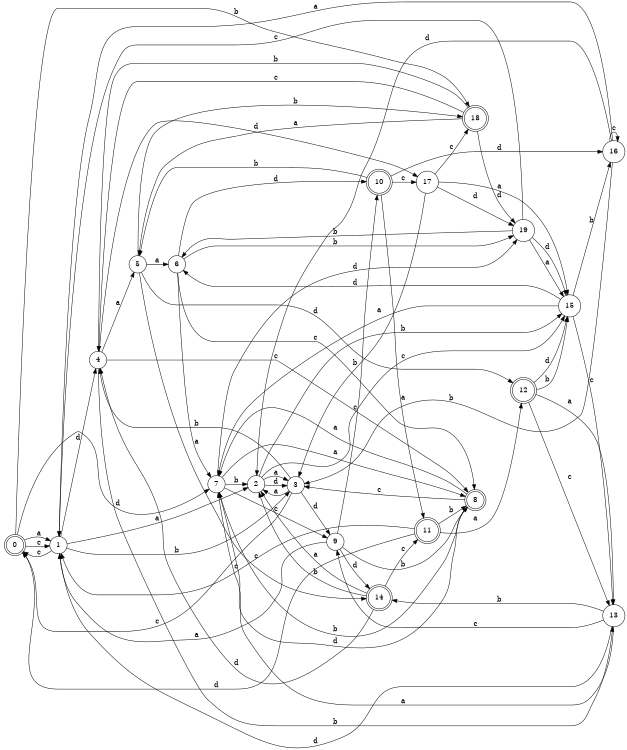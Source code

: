 digraph n16_2 {
__start0 [label="" shape="none"];

rankdir=LR;
size="8,5";

s0 [style="rounded,filled", color="black", fillcolor="white" shape="doublecircle", label="0"];
s1 [style="filled", color="black", fillcolor="white" shape="circle", label="1"];
s2 [style="filled", color="black", fillcolor="white" shape="circle", label="2"];
s3 [style="filled", color="black", fillcolor="white" shape="circle", label="3"];
s4 [style="filled", color="black", fillcolor="white" shape="circle", label="4"];
s5 [style="filled", color="black", fillcolor="white" shape="circle", label="5"];
s6 [style="filled", color="black", fillcolor="white" shape="circle", label="6"];
s7 [style="filled", color="black", fillcolor="white" shape="circle", label="7"];
s8 [style="rounded,filled", color="black", fillcolor="white" shape="doublecircle", label="8"];
s9 [style="filled", color="black", fillcolor="white" shape="circle", label="9"];
s10 [style="rounded,filled", color="black", fillcolor="white" shape="doublecircle", label="10"];
s11 [style="rounded,filled", color="black", fillcolor="white" shape="doublecircle", label="11"];
s12 [style="rounded,filled", color="black", fillcolor="white" shape="doublecircle", label="12"];
s13 [style="filled", color="black", fillcolor="white" shape="circle", label="13"];
s14 [style="rounded,filled", color="black", fillcolor="white" shape="doublecircle", label="14"];
s15 [style="filled", color="black", fillcolor="white" shape="circle", label="15"];
s16 [style="filled", color="black", fillcolor="white" shape="circle", label="16"];
s17 [style="filled", color="black", fillcolor="white" shape="circle", label="17"];
s18 [style="rounded,filled", color="black", fillcolor="white" shape="doublecircle", label="18"];
s19 [style="filled", color="black", fillcolor="white" shape="circle", label="19"];
s0 -> s1 [label="a"];
s0 -> s18 [label="b"];
s0 -> s1 [label="c"];
s0 -> s7 [label="d"];
s1 -> s2 [label="a"];
s1 -> s3 [label="b"];
s1 -> s0 [label="c"];
s1 -> s4 [label="d"];
s2 -> s3 [label="a"];
s2 -> s15 [label="b"];
s2 -> s15 [label="c"];
s2 -> s3 [label="d"];
s3 -> s2 [label="a"];
s3 -> s4 [label="b"];
s3 -> s0 [label="c"];
s3 -> s9 [label="d"];
s4 -> s5 [label="a"];
s4 -> s13 [label="b"];
s4 -> s8 [label="c"];
s4 -> s17 [label="d"];
s5 -> s6 [label="a"];
s5 -> s18 [label="b"];
s5 -> s14 [label="c"];
s5 -> s12 [label="d"];
s6 -> s7 [label="a"];
s6 -> s19 [label="b"];
s6 -> s8 [label="c"];
s6 -> s10 [label="d"];
s7 -> s8 [label="a"];
s7 -> s2 [label="b"];
s7 -> s9 [label="c"];
s7 -> s19 [label="d"];
s8 -> s7 [label="a"];
s8 -> s7 [label="b"];
s8 -> s3 [label="c"];
s8 -> s7 [label="d"];
s9 -> s1 [label="a"];
s9 -> s8 [label="b"];
s9 -> s10 [label="c"];
s9 -> s14 [label="d"];
s10 -> s11 [label="a"];
s10 -> s5 [label="b"];
s10 -> s17 [label="c"];
s10 -> s16 [label="d"];
s11 -> s12 [label="a"];
s11 -> s8 [label="b"];
s11 -> s1 [label="c"];
s11 -> s0 [label="d"];
s12 -> s13 [label="a"];
s12 -> s15 [label="b"];
s12 -> s13 [label="c"];
s12 -> s15 [label="d"];
s13 -> s7 [label="a"];
s13 -> s14 [label="b"];
s13 -> s9 [label="c"];
s13 -> s1 [label="d"];
s14 -> s2 [label="a"];
s14 -> s2 [label="b"];
s14 -> s11 [label="c"];
s14 -> s4 [label="d"];
s15 -> s7 [label="a"];
s15 -> s16 [label="b"];
s15 -> s13 [label="c"];
s15 -> s6 [label="d"];
s16 -> s1 [label="a"];
s16 -> s3 [label="b"];
s16 -> s16 [label="c"];
s16 -> s2 [label="d"];
s17 -> s15 [label="a"];
s17 -> s3 [label="b"];
s17 -> s18 [label="c"];
s17 -> s19 [label="d"];
s18 -> s5 [label="a"];
s18 -> s4 [label="b"];
s18 -> s4 [label="c"];
s18 -> s19 [label="d"];
s19 -> s15 [label="a"];
s19 -> s6 [label="b"];
s19 -> s1 [label="c"];
s19 -> s15 [label="d"];

}